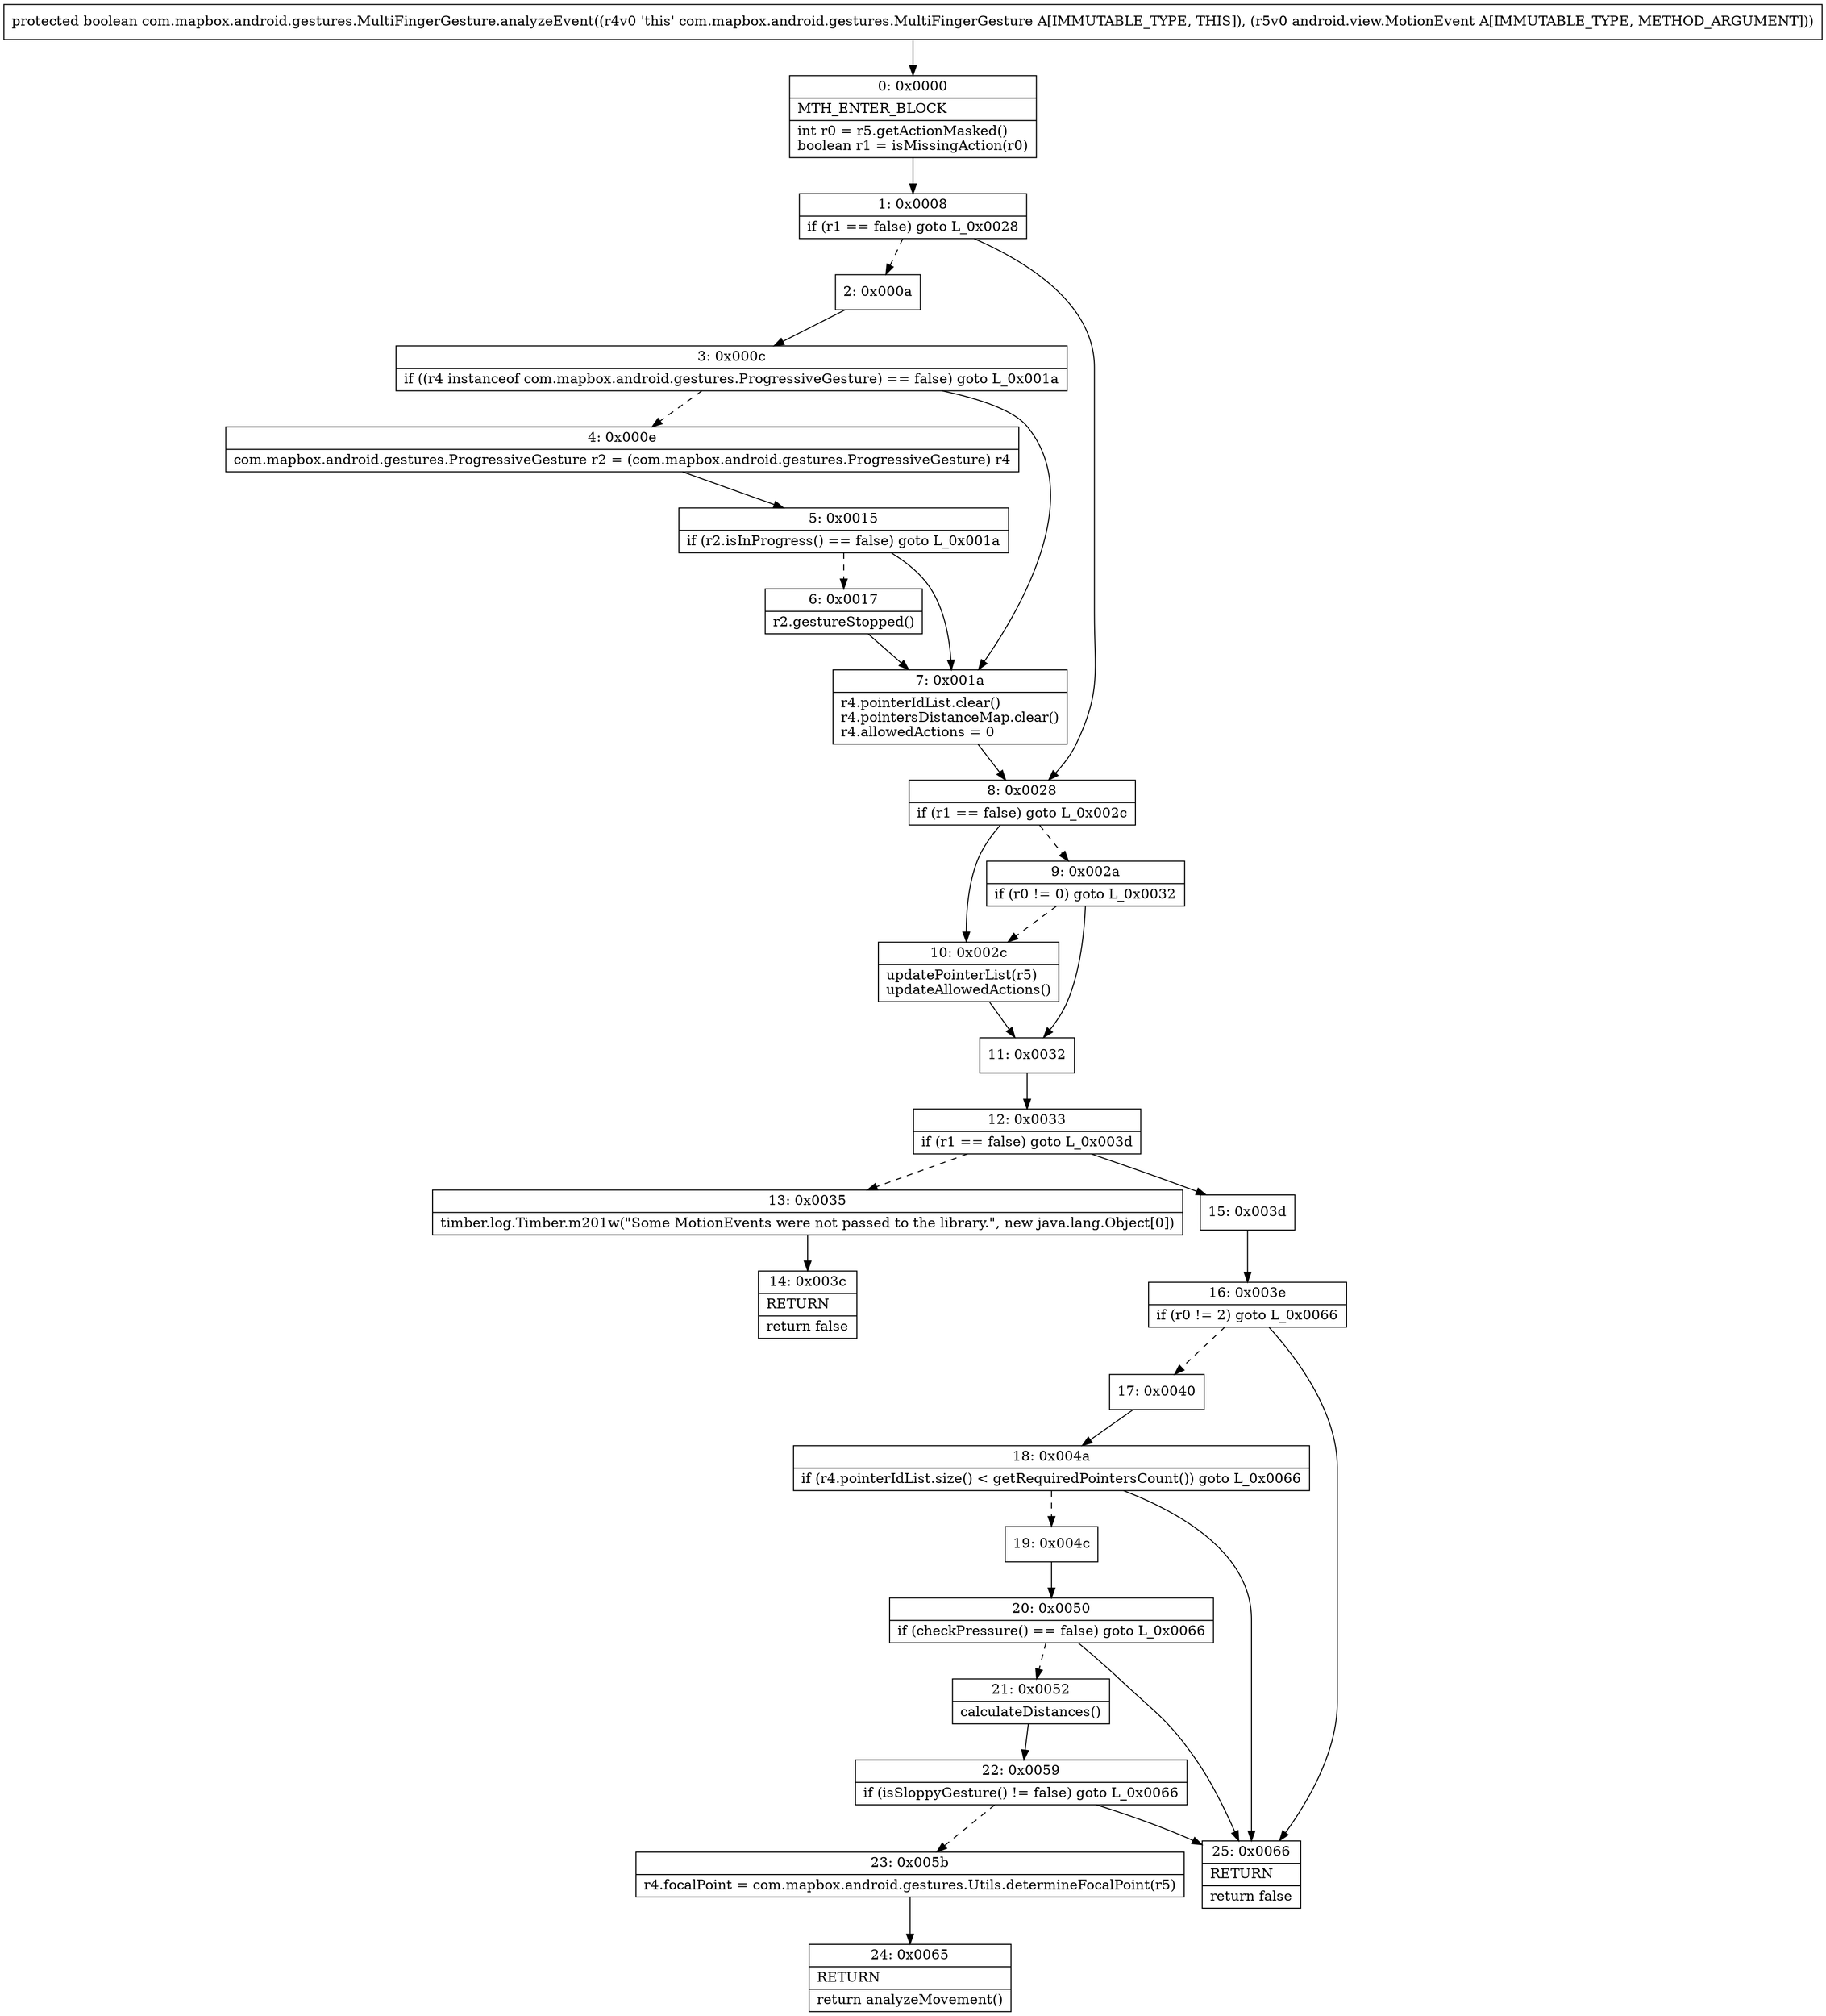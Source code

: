 digraph "CFG forcom.mapbox.android.gestures.MultiFingerGesture.analyzeEvent(Landroid\/view\/MotionEvent;)Z" {
Node_0 [shape=record,label="{0\:\ 0x0000|MTH_ENTER_BLOCK\l|int r0 = r5.getActionMasked()\lboolean r1 = isMissingAction(r0)\l}"];
Node_1 [shape=record,label="{1\:\ 0x0008|if (r1 == false) goto L_0x0028\l}"];
Node_2 [shape=record,label="{2\:\ 0x000a}"];
Node_3 [shape=record,label="{3\:\ 0x000c|if ((r4 instanceof com.mapbox.android.gestures.ProgressiveGesture) == false) goto L_0x001a\l}"];
Node_4 [shape=record,label="{4\:\ 0x000e|com.mapbox.android.gestures.ProgressiveGesture r2 = (com.mapbox.android.gestures.ProgressiveGesture) r4\l}"];
Node_5 [shape=record,label="{5\:\ 0x0015|if (r2.isInProgress() == false) goto L_0x001a\l}"];
Node_6 [shape=record,label="{6\:\ 0x0017|r2.gestureStopped()\l}"];
Node_7 [shape=record,label="{7\:\ 0x001a|r4.pointerIdList.clear()\lr4.pointersDistanceMap.clear()\lr4.allowedActions = 0\l}"];
Node_8 [shape=record,label="{8\:\ 0x0028|if (r1 == false) goto L_0x002c\l}"];
Node_9 [shape=record,label="{9\:\ 0x002a|if (r0 != 0) goto L_0x0032\l}"];
Node_10 [shape=record,label="{10\:\ 0x002c|updatePointerList(r5)\lupdateAllowedActions()\l}"];
Node_11 [shape=record,label="{11\:\ 0x0032}"];
Node_12 [shape=record,label="{12\:\ 0x0033|if (r1 == false) goto L_0x003d\l}"];
Node_13 [shape=record,label="{13\:\ 0x0035|timber.log.Timber.m201w(\"Some MotionEvents were not passed to the library.\", new java.lang.Object[0])\l}"];
Node_14 [shape=record,label="{14\:\ 0x003c|RETURN\l|return false\l}"];
Node_15 [shape=record,label="{15\:\ 0x003d}"];
Node_16 [shape=record,label="{16\:\ 0x003e|if (r0 != 2) goto L_0x0066\l}"];
Node_17 [shape=record,label="{17\:\ 0x0040}"];
Node_18 [shape=record,label="{18\:\ 0x004a|if (r4.pointerIdList.size() \< getRequiredPointersCount()) goto L_0x0066\l}"];
Node_19 [shape=record,label="{19\:\ 0x004c}"];
Node_20 [shape=record,label="{20\:\ 0x0050|if (checkPressure() == false) goto L_0x0066\l}"];
Node_21 [shape=record,label="{21\:\ 0x0052|calculateDistances()\l}"];
Node_22 [shape=record,label="{22\:\ 0x0059|if (isSloppyGesture() != false) goto L_0x0066\l}"];
Node_23 [shape=record,label="{23\:\ 0x005b|r4.focalPoint = com.mapbox.android.gestures.Utils.determineFocalPoint(r5)\l}"];
Node_24 [shape=record,label="{24\:\ 0x0065|RETURN\l|return analyzeMovement()\l}"];
Node_25 [shape=record,label="{25\:\ 0x0066|RETURN\l|return false\l}"];
MethodNode[shape=record,label="{protected boolean com.mapbox.android.gestures.MultiFingerGesture.analyzeEvent((r4v0 'this' com.mapbox.android.gestures.MultiFingerGesture A[IMMUTABLE_TYPE, THIS]), (r5v0 android.view.MotionEvent A[IMMUTABLE_TYPE, METHOD_ARGUMENT])) }"];
MethodNode -> Node_0;
Node_0 -> Node_1;
Node_1 -> Node_2[style=dashed];
Node_1 -> Node_8;
Node_2 -> Node_3;
Node_3 -> Node_4[style=dashed];
Node_3 -> Node_7;
Node_4 -> Node_5;
Node_5 -> Node_6[style=dashed];
Node_5 -> Node_7;
Node_6 -> Node_7;
Node_7 -> Node_8;
Node_8 -> Node_9[style=dashed];
Node_8 -> Node_10;
Node_9 -> Node_10[style=dashed];
Node_9 -> Node_11;
Node_10 -> Node_11;
Node_11 -> Node_12;
Node_12 -> Node_13[style=dashed];
Node_12 -> Node_15;
Node_13 -> Node_14;
Node_15 -> Node_16;
Node_16 -> Node_17[style=dashed];
Node_16 -> Node_25;
Node_17 -> Node_18;
Node_18 -> Node_19[style=dashed];
Node_18 -> Node_25;
Node_19 -> Node_20;
Node_20 -> Node_21[style=dashed];
Node_20 -> Node_25;
Node_21 -> Node_22;
Node_22 -> Node_23[style=dashed];
Node_22 -> Node_25;
Node_23 -> Node_24;
}

